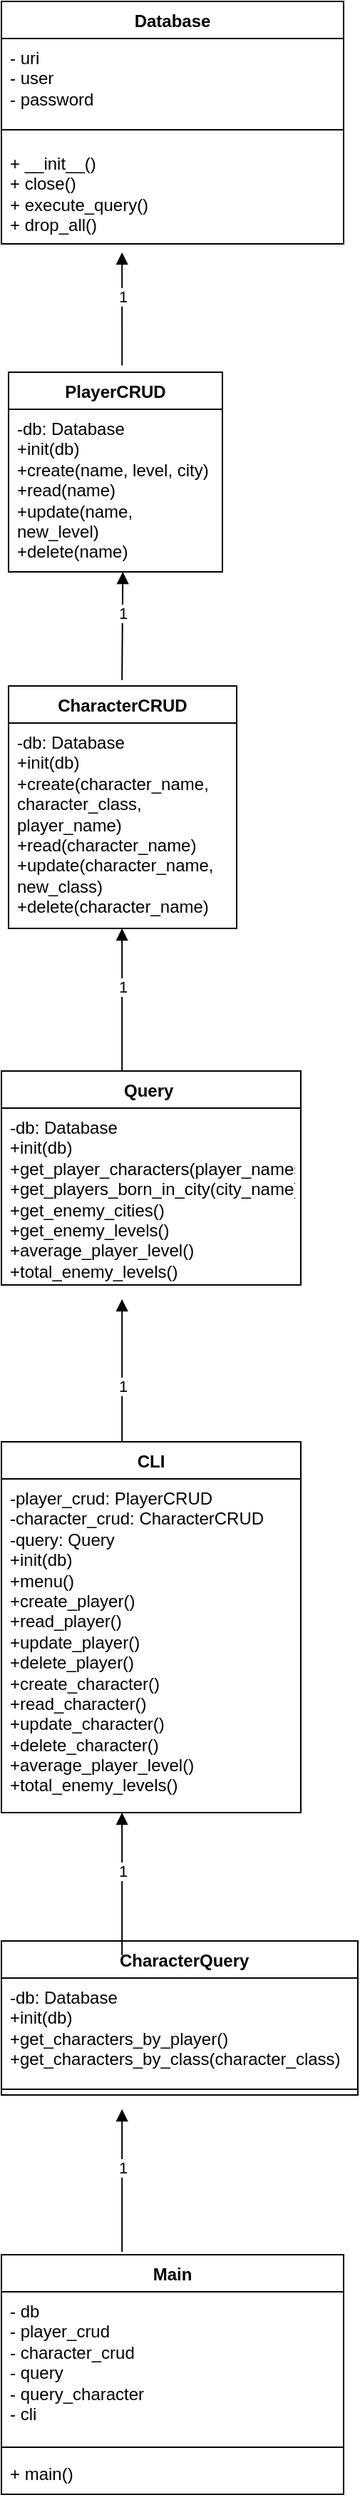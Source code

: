 <mxfile version="24.5.4" type="github">
  <diagram name="Página-1" id="LX6SLbpxEXUsn1LaXYkQ">
    <mxGraphModel dx="1936" dy="730" grid="1" gridSize="10" guides="1" tooltips="1" connect="1" arrows="1" fold="1" page="1" pageScale="1" pageWidth="827" pageHeight="1169" math="0" shadow="0">
      <root>
        <mxCell id="0" />
        <mxCell id="1" parent="0" />
        <mxCell id="5KrP-OoRmCpHaE6LYhFn-6" value="PlayerCRUD" style="swimlane;fontStyle=1;align=center;verticalAlign=top;childLayout=stackLayout;horizontal=1;startSize=26;horizontalStack=0;resizeParent=1;resizeParentMax=0;resizeLast=0;collapsible=1;marginBottom=0;whiteSpace=wrap;html=1;" vertex="1" parent="1">
          <mxGeometry x="25" y="300" width="150" height="140" as="geometry" />
        </mxCell>
        <mxCell id="5KrP-OoRmCpHaE6LYhFn-7" value="&lt;div&gt;-db: Database&lt;/div&gt;&lt;div&gt;+init(db)&amp;nbsp; &amp;nbsp; &amp;nbsp;&lt;/div&gt;&lt;div&gt;+create(name, level, city)&amp;nbsp;&lt;/div&gt;&lt;div&gt;+read(name)&amp;nbsp;&amp;nbsp;&lt;/div&gt;&lt;div&gt;+update(name, new_level)&amp;nbsp;&lt;/div&gt;&lt;div&gt;+delete(name)&amp;nbsp;&lt;/div&gt;&lt;div&gt;&lt;br&gt;&lt;/div&gt;" style="text;strokeColor=none;fillColor=none;align=left;verticalAlign=top;spacingLeft=4;spacingRight=4;overflow=hidden;rotatable=0;points=[[0,0.5],[1,0.5]];portConstraint=eastwest;whiteSpace=wrap;html=1;" vertex="1" parent="5KrP-OoRmCpHaE6LYhFn-6">
          <mxGeometry y="26" width="150" height="114" as="geometry" />
        </mxCell>
        <mxCell id="5KrP-OoRmCpHaE6LYhFn-9" value="CharacterCRUD" style="swimlane;fontStyle=1;align=center;verticalAlign=top;childLayout=stackLayout;horizontal=1;startSize=26;horizontalStack=0;resizeParent=1;resizeParentMax=0;resizeLast=0;collapsible=1;marginBottom=0;whiteSpace=wrap;html=1;" vertex="1" parent="1">
          <mxGeometry x="25" y="520" width="160" height="170" as="geometry" />
        </mxCell>
        <mxCell id="5KrP-OoRmCpHaE6LYhFn-10" value="&lt;div&gt;-db: Database&lt;/div&gt;&lt;div&gt;+init(db)&amp;nbsp; &amp;nbsp; &amp;nbsp;&lt;/div&gt;&lt;div&gt;+create(character_name, character_class, player_name)&amp;nbsp;&lt;/div&gt;&lt;div&gt;+read(character_name)&amp;nbsp;&lt;/div&gt;&lt;div&gt;+update(character_name, new_class)&amp;nbsp;&lt;/div&gt;&lt;div&gt;+delete(character_name)&amp;nbsp;&lt;/div&gt;&lt;div&gt;&lt;span style=&quot;background-color: initial;&quot;&gt;&amp;nbsp;&lt;/span&gt;&lt;br&gt;&lt;/div&gt;" style="text;strokeColor=none;fillColor=none;align=left;verticalAlign=top;spacingLeft=4;spacingRight=4;overflow=hidden;rotatable=0;points=[[0,0.5],[1,0.5]];portConstraint=eastwest;whiteSpace=wrap;html=1;" vertex="1" parent="5KrP-OoRmCpHaE6LYhFn-9">
          <mxGeometry y="26" width="160" height="144" as="geometry" />
        </mxCell>
        <mxCell id="5KrP-OoRmCpHaE6LYhFn-13" value="&amp;nbsp;Query&amp;nbsp;&amp;nbsp;" style="swimlane;fontStyle=1;align=center;verticalAlign=top;childLayout=stackLayout;horizontal=1;startSize=26;horizontalStack=0;resizeParent=1;resizeParentMax=0;resizeLast=0;collapsible=1;marginBottom=0;whiteSpace=wrap;html=1;" vertex="1" parent="1">
          <mxGeometry x="20" y="790" width="210" height="150" as="geometry" />
        </mxCell>
        <mxCell id="5KrP-OoRmCpHaE6LYhFn-14" value="&lt;div&gt;&lt;div&gt;-db: Database&lt;/div&gt;&lt;div&gt;+init(db)&amp;nbsp; &amp;nbsp; &amp;nbsp;&lt;/div&gt;&lt;div&gt;+get_player_characters(player_names)&amp;nbsp;&lt;/div&gt;&lt;div&gt;+get_players_born_in_city(city_name)&amp;nbsp;&lt;/div&gt;&lt;div&gt;+get_enemy_cities()&amp;nbsp;&lt;/div&gt;&lt;div&gt;+get_enemy_levels()&amp;nbsp;&lt;/div&gt;&lt;div&gt;+average_player_level()&amp;nbsp;&lt;/div&gt;&lt;div&gt;+total_enemy_levels()&amp;nbsp;&lt;/div&gt;&lt;/div&gt;" style="text;strokeColor=none;fillColor=none;align=left;verticalAlign=top;spacingLeft=4;spacingRight=4;overflow=hidden;rotatable=0;points=[[0,0.5],[1,0.5]];portConstraint=eastwest;whiteSpace=wrap;html=1;" vertex="1" parent="5KrP-OoRmCpHaE6LYhFn-13">
          <mxGeometry y="26" width="210" height="124" as="geometry" />
        </mxCell>
        <mxCell id="5KrP-OoRmCpHaE6LYhFn-16" value="&amp;nbsp;&amp;nbsp;CharacterQuery" style="swimlane;fontStyle=1;align=center;verticalAlign=top;childLayout=stackLayout;horizontal=1;startSize=26;horizontalStack=0;resizeParent=1;resizeParentMax=0;resizeLast=0;collapsible=1;marginBottom=0;whiteSpace=wrap;html=1;" vertex="1" parent="1">
          <mxGeometry x="20" y="1400" width="250" height="108" as="geometry" />
        </mxCell>
        <mxCell id="5KrP-OoRmCpHaE6LYhFn-17" value="&lt;div&gt;-db: Database&lt;/div&gt;&lt;div&gt;+init(db)&amp;nbsp; &amp;nbsp; &amp;nbsp;&lt;/div&gt;&lt;div&gt;+get_characters_by_player()&amp;nbsp;&lt;/div&gt;&lt;div&gt;+get_characters_by_class(character_class)&amp;nbsp;&lt;/div&gt;" style="text;strokeColor=none;fillColor=none;align=left;verticalAlign=top;spacingLeft=4;spacingRight=4;overflow=hidden;rotatable=0;points=[[0,0.5],[1,0.5]];portConstraint=eastwest;whiteSpace=wrap;html=1;" vertex="1" parent="5KrP-OoRmCpHaE6LYhFn-16">
          <mxGeometry y="26" width="250" height="74" as="geometry" />
        </mxCell>
        <mxCell id="5KrP-OoRmCpHaE6LYhFn-18" value="" style="line;strokeWidth=1;fillColor=none;align=left;verticalAlign=middle;spacingTop=-1;spacingLeft=3;spacingRight=3;rotatable=0;labelPosition=right;points=[];portConstraint=eastwest;strokeColor=inherit;" vertex="1" parent="5KrP-OoRmCpHaE6LYhFn-16">
          <mxGeometry y="100" width="250" height="8" as="geometry" />
        </mxCell>
        <mxCell id="5KrP-OoRmCpHaE6LYhFn-19" value="CLI" style="swimlane;fontStyle=1;align=center;verticalAlign=top;childLayout=stackLayout;horizontal=1;startSize=26;horizontalStack=0;resizeParent=1;resizeParentMax=0;resizeLast=0;collapsible=1;marginBottom=0;whiteSpace=wrap;html=1;" vertex="1" parent="1">
          <mxGeometry x="20" y="1050" width="210" height="260" as="geometry" />
        </mxCell>
        <mxCell id="5KrP-OoRmCpHaE6LYhFn-20" value="&lt;div&gt;-player_crud: PlayerCRUD&lt;/div&gt;&lt;div&gt;-character_crud: CharacterCRUD&lt;/div&gt;&lt;div&gt;-query: Query&lt;/div&gt;&lt;div&gt;+init(db)&amp;nbsp; &amp;nbsp;&amp;nbsp;&lt;/div&gt;&lt;div&gt;+menu()&lt;/div&gt;&lt;div&gt;+create_player()&lt;/div&gt;&lt;div&gt;+read_player()&lt;/div&gt;&lt;div&gt;+update_player()&lt;/div&gt;&lt;div&gt;+delete_player()&lt;/div&gt;&lt;div&gt;+create_character()&lt;/div&gt;&lt;div&gt;+read_character()&lt;/div&gt;&lt;div&gt;+update_character()&lt;/div&gt;&lt;div&gt;+delete_character()&lt;/div&gt;&lt;div&gt;+average_player_level()&lt;/div&gt;&lt;div&gt;+total_enemy_levels()&lt;/div&gt;&lt;div&gt;&lt;br&gt;&lt;/div&gt;&lt;div&gt;&lt;br&gt;&lt;/div&gt;" style="text;strokeColor=none;fillColor=none;align=left;verticalAlign=top;spacingLeft=4;spacingRight=4;overflow=hidden;rotatable=0;points=[[0,0.5],[1,0.5]];portConstraint=eastwest;whiteSpace=wrap;html=1;" vertex="1" parent="5KrP-OoRmCpHaE6LYhFn-19">
          <mxGeometry y="26" width="210" height="234" as="geometry" />
        </mxCell>
        <mxCell id="5KrP-OoRmCpHaE6LYhFn-29" value="1" style="html=1;verticalAlign=bottom;endArrow=block;curved=0;rounded=0;exitX=0.467;exitY=-0.005;exitDx=0;exitDy=0;exitPerimeter=0;" edge="1" parent="1">
          <mxGeometry width="80" relative="1" as="geometry">
            <mxPoint x="104.63" y="295.3" as="sourcePoint" />
            <mxPoint x="104.58" y="216" as="targetPoint" />
          </mxGeometry>
        </mxCell>
        <mxCell id="5KrP-OoRmCpHaE6LYhFn-30" value="1" style="html=1;verticalAlign=bottom;endArrow=block;curved=0;rounded=0;exitX=0.434;exitY=-0.024;exitDx=0;exitDy=0;exitPerimeter=0;" edge="1" parent="1">
          <mxGeometry width="80" relative="1" as="geometry">
            <mxPoint x="104.58" y="515.92" as="sourcePoint" />
            <mxPoint x="105.14" y="440" as="targetPoint" />
          </mxGeometry>
        </mxCell>
        <mxCell id="5KrP-OoRmCpHaE6LYhFn-32" value="1" style="html=1;verticalAlign=bottom;endArrow=block;curved=0;rounded=0;" edge="1" parent="1">
          <mxGeometry width="80" relative="1" as="geometry">
            <mxPoint x="104.58" y="790" as="sourcePoint" />
            <mxPoint x="104.58" y="690" as="targetPoint" />
          </mxGeometry>
        </mxCell>
        <mxCell id="5KrP-OoRmCpHaE6LYhFn-33" value="1" style="html=1;verticalAlign=bottom;endArrow=block;curved=0;rounded=0;" edge="1" parent="1">
          <mxGeometry x="-0.4" width="80" relative="1" as="geometry">
            <mxPoint x="104.58" y="1050" as="sourcePoint" />
            <mxPoint x="104.58" y="950" as="targetPoint" />
            <mxPoint as="offset" />
          </mxGeometry>
        </mxCell>
        <mxCell id="5KrP-OoRmCpHaE6LYhFn-34" value="1" style="html=1;verticalAlign=bottom;endArrow=block;curved=0;rounded=0;" edge="1" parent="1">
          <mxGeometry width="80" relative="1" as="geometry">
            <mxPoint x="104.58" y="1410" as="sourcePoint" />
            <mxPoint x="104.58" y="1310" as="targetPoint" />
          </mxGeometry>
        </mxCell>
        <mxCell id="5KrP-OoRmCpHaE6LYhFn-37" value="1" style="html=1;verticalAlign=bottom;endArrow=block;curved=0;rounded=0;" edge="1" parent="1">
          <mxGeometry width="80" relative="1" as="geometry">
            <mxPoint x="104.58" y="1618" as="sourcePoint" />
            <mxPoint x="104.58" y="1518" as="targetPoint" />
          </mxGeometry>
        </mxCell>
        <mxCell id="5KrP-OoRmCpHaE6LYhFn-39" value="Main" style="swimlane;fontStyle=1;align=center;verticalAlign=top;childLayout=stackLayout;horizontal=1;startSize=26;horizontalStack=0;resizeParent=1;resizeParentMax=0;resizeLast=0;collapsible=1;marginBottom=0;whiteSpace=wrap;html=1;" vertex="1" parent="1">
          <mxGeometry x="20" y="1620" width="240" height="168" as="geometry" />
        </mxCell>
        <mxCell id="5KrP-OoRmCpHaE6LYhFn-40" value="&lt;div&gt;- db&amp;nbsp; &amp;nbsp; &amp;nbsp; &amp;nbsp; &amp;nbsp; &amp;nbsp; &amp;nbsp; &amp;nbsp; &amp;nbsp;&lt;/div&gt;&lt;div&gt;- player_crud&amp;nbsp; &amp;nbsp; &amp;nbsp; &amp;nbsp;&amp;nbsp;&lt;/div&gt;&lt;div&gt;- character_crud&amp;nbsp; &amp;nbsp; &amp;nbsp;&lt;/div&gt;&lt;div&gt;- query&amp;nbsp; &amp;nbsp; &amp;nbsp; &amp;nbsp; &amp;nbsp; &amp;nbsp; &amp;nbsp;&amp;nbsp;&lt;/div&gt;&lt;div&gt;- query_character&amp;nbsp; &amp;nbsp;&amp;nbsp;&lt;/div&gt;&lt;div&gt;- cli&amp;nbsp; &amp;nbsp;&amp;nbsp;&lt;/div&gt;" style="text;strokeColor=none;fillColor=none;align=left;verticalAlign=top;spacingLeft=4;spacingRight=4;overflow=hidden;rotatable=0;points=[[0,0.5],[1,0.5]];portConstraint=eastwest;whiteSpace=wrap;html=1;" vertex="1" parent="5KrP-OoRmCpHaE6LYhFn-39">
          <mxGeometry y="26" width="240" height="104" as="geometry" />
        </mxCell>
        <mxCell id="5KrP-OoRmCpHaE6LYhFn-41" value="" style="line;strokeWidth=1;fillColor=none;align=left;verticalAlign=middle;spacingTop=-1;spacingLeft=3;spacingRight=3;rotatable=0;labelPosition=right;points=[];portConstraint=eastwest;strokeColor=inherit;" vertex="1" parent="5KrP-OoRmCpHaE6LYhFn-39">
          <mxGeometry y="130" width="240" height="10" as="geometry" />
        </mxCell>
        <mxCell id="5KrP-OoRmCpHaE6LYhFn-42" value="+ main()&amp;nbsp; &amp;nbsp;" style="text;strokeColor=none;fillColor=none;align=left;verticalAlign=top;spacingLeft=4;spacingRight=4;overflow=hidden;rotatable=0;points=[[0,0.5],[1,0.5]];portConstraint=eastwest;whiteSpace=wrap;html=1;" vertex="1" parent="5KrP-OoRmCpHaE6LYhFn-39">
          <mxGeometry y="140" width="240" height="28" as="geometry" />
        </mxCell>
        <mxCell id="5KrP-OoRmCpHaE6LYhFn-51" value="Database" style="swimlane;fontStyle=1;align=center;verticalAlign=top;childLayout=stackLayout;horizontal=1;startSize=26;horizontalStack=0;resizeParent=1;resizeParentMax=0;resizeLast=0;collapsible=1;marginBottom=0;whiteSpace=wrap;html=1;" vertex="1" parent="1">
          <mxGeometry x="20" y="40" width="240" height="170" as="geometry" />
        </mxCell>
        <mxCell id="5KrP-OoRmCpHaE6LYhFn-52" value="&lt;div&gt;- uri&amp;nbsp; &amp;nbsp; &amp;nbsp; &amp;nbsp; &amp;nbsp; &amp;nbsp;&lt;/div&gt;&lt;div&gt;- user&amp;nbsp; &amp;nbsp; &amp;nbsp; &amp;nbsp; &amp;nbsp;&amp;nbsp;&lt;/div&gt;&lt;div&gt;- password&amp;nbsp;&lt;/div&gt;" style="text;strokeColor=none;fillColor=none;align=left;verticalAlign=top;spacingLeft=4;spacingRight=4;overflow=hidden;rotatable=0;points=[[0,0.5],[1,0.5]];portConstraint=eastwest;whiteSpace=wrap;html=1;" vertex="1" parent="5KrP-OoRmCpHaE6LYhFn-51">
          <mxGeometry y="26" width="240" height="54" as="geometry" />
        </mxCell>
        <mxCell id="5KrP-OoRmCpHaE6LYhFn-53" value="" style="line;strokeWidth=1;fillColor=none;align=left;verticalAlign=middle;spacingTop=-1;spacingLeft=3;spacingRight=3;rotatable=0;labelPosition=right;points=[];portConstraint=eastwest;strokeColor=inherit;" vertex="1" parent="5KrP-OoRmCpHaE6LYhFn-51">
          <mxGeometry y="80" width="240" height="20" as="geometry" />
        </mxCell>
        <mxCell id="5KrP-OoRmCpHaE6LYhFn-54" value="&lt;div&gt;+ __init__()&amp;nbsp; &amp;nbsp;&amp;nbsp;&lt;/div&gt;&lt;div&gt;+ close()&amp;nbsp; &amp;nbsp; &amp;nbsp; &amp;nbsp;&lt;/div&gt;&lt;div&gt;+ execute_query()&lt;/div&gt;&lt;div&gt;+ drop_all()&amp;nbsp; &amp;nbsp;&amp;nbsp;&lt;/div&gt;" style="text;strokeColor=none;fillColor=none;align=left;verticalAlign=top;spacingLeft=4;spacingRight=4;overflow=hidden;rotatable=0;points=[[0,0.5],[1,0.5]];portConstraint=eastwest;whiteSpace=wrap;html=1;" vertex="1" parent="5KrP-OoRmCpHaE6LYhFn-51">
          <mxGeometry y="100" width="240" height="70" as="geometry" />
        </mxCell>
      </root>
    </mxGraphModel>
  </diagram>
</mxfile>
